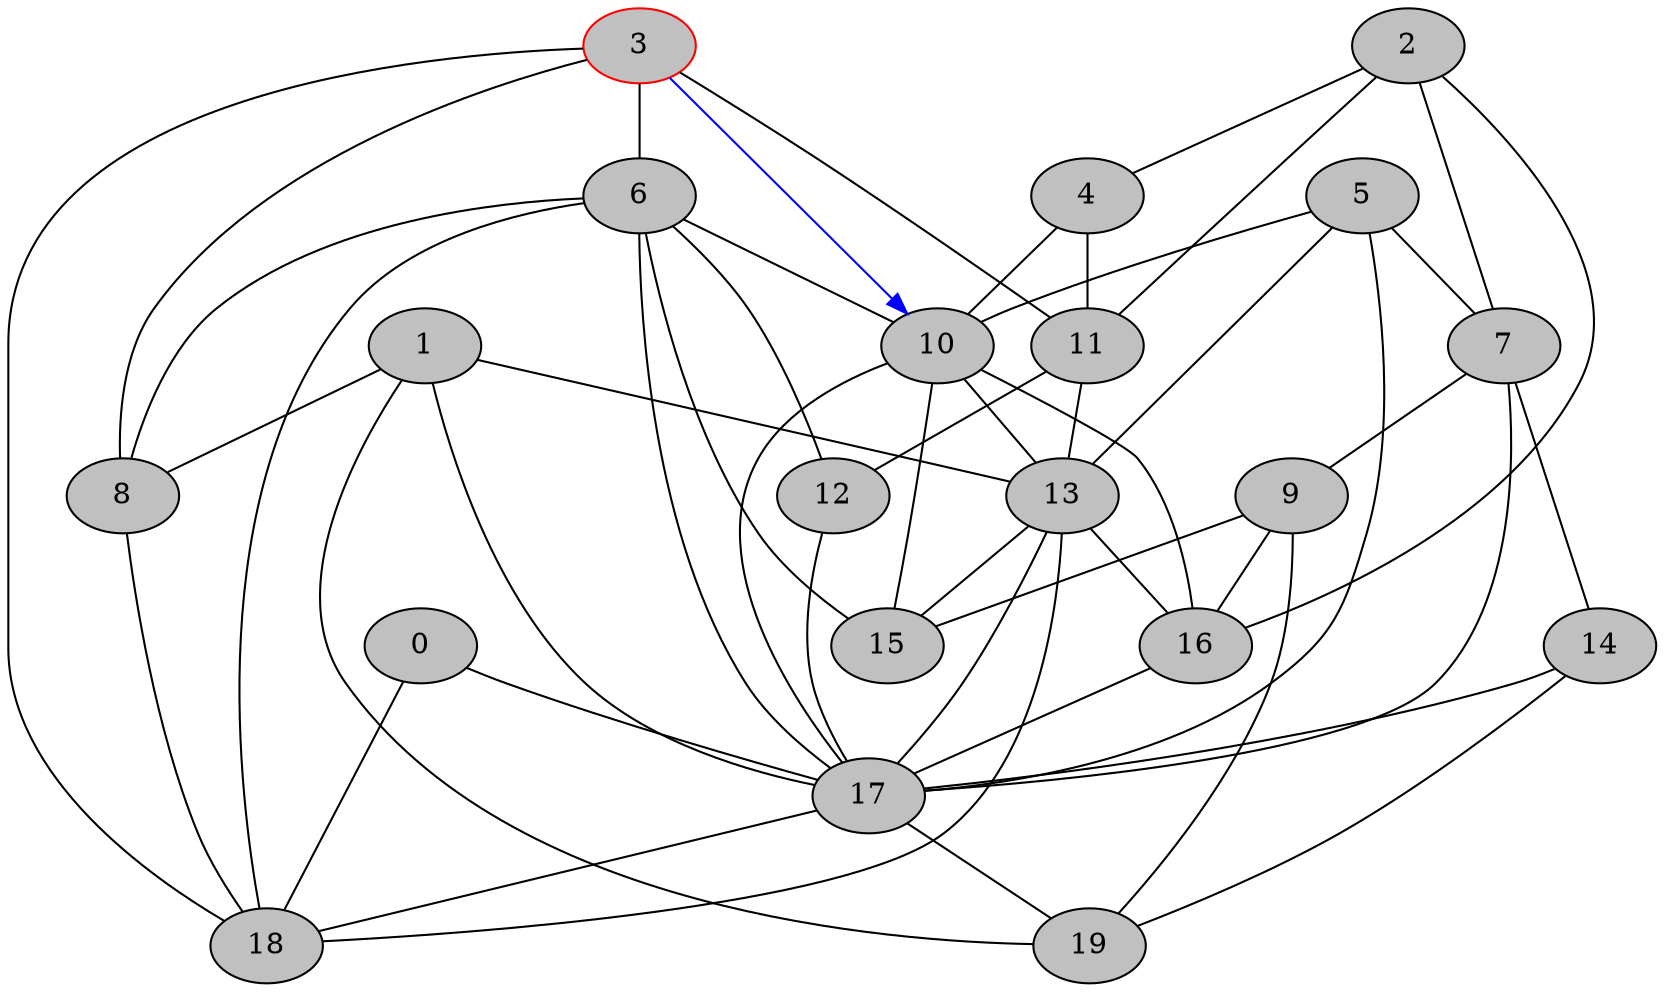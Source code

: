 // network test graph
digraph
{
	0 [fillcolor=gray,style=filled,]
	1 [fillcolor=gray,style=filled,]
	2 [fillcolor=gray,style=filled,]
	3 [fillcolor=gray,style=filled,color=red,]
	4 [fillcolor=gray,style=filled,]
	5 [fillcolor=gray,style=filled,]
	6 [fillcolor=gray,style=filled,]
	7 [fillcolor=gray,style=filled,]
	8 [fillcolor=gray,style=filled,]
	9 [fillcolor=gray,style=filled,]
	10 [fillcolor=gray,style=filled,]
	11 [fillcolor=gray,style=filled,]
	12 [fillcolor=gray,style=filled,]
	13 [fillcolor=gray,style=filled,]
	14 [fillcolor=gray,style=filled,]
	15 [fillcolor=gray,style=filled,]
	16 [fillcolor=gray,style=filled,]
	17 [fillcolor=gray,style=filled,]
	18 [fillcolor=gray,style=filled,]
	19 [fillcolor=gray,style=filled,]
	0 -> 17 [dir=none]
	0 -> 18 [dir=none]
	1 -> 8 [dir=none]
	1 -> 13 [dir=none]
	1 -> 17 [dir=none]
	1 -> 19 [dir=none]
	2 -> 4 [dir=none]
	2 -> 7 [dir=none]
	2 -> 11 [dir=none]
	2 -> 16 [dir=none]
	3 -> 6 [dir=none]
	3 -> 8 [dir=none]
	3 -> 10 [dir=forward,color=blue,]
	3 -> 11 [dir=none]
	3 -> 18 [dir=none]
	4 -> 10 [dir=none]
	4 -> 11 [dir=none]
	5 -> 7 [dir=none]
	5 -> 10 [dir=none]
	5 -> 13 [dir=none]
	5 -> 17 [dir=none]
	6 -> 8 [dir=none]
	6 -> 10 [dir=none]
	6 -> 12 [dir=none]
	6 -> 15 [dir=none]
	6 -> 17 [dir=none]
	6 -> 18 [dir=none]
	7 -> 9 [dir=none]
	7 -> 14 [dir=none]
	7 -> 17 [dir=none]
	8 -> 18 [dir=none]
	9 -> 15 [dir=none]
	9 -> 16 [dir=none]
	9 -> 19 [dir=none]
	10 -> 13 [dir=none]
	10 -> 15 [dir=none]
	10 -> 16 [dir=none]
	10 -> 17 [dir=none]
	11 -> 12 [dir=none]
	11 -> 13 [dir=none]
	12 -> 17 [dir=none]
	13 -> 15 [dir=none]
	13 -> 16 [dir=none]
	13 -> 17 [dir=none]
	13 -> 18 [dir=none]
	14 -> 17 [dir=none]
	14 -> 19 [dir=none]
	16 -> 17 [dir=none]
	17 -> 18 [dir=none]
	17 -> 19 [dir=none]
}